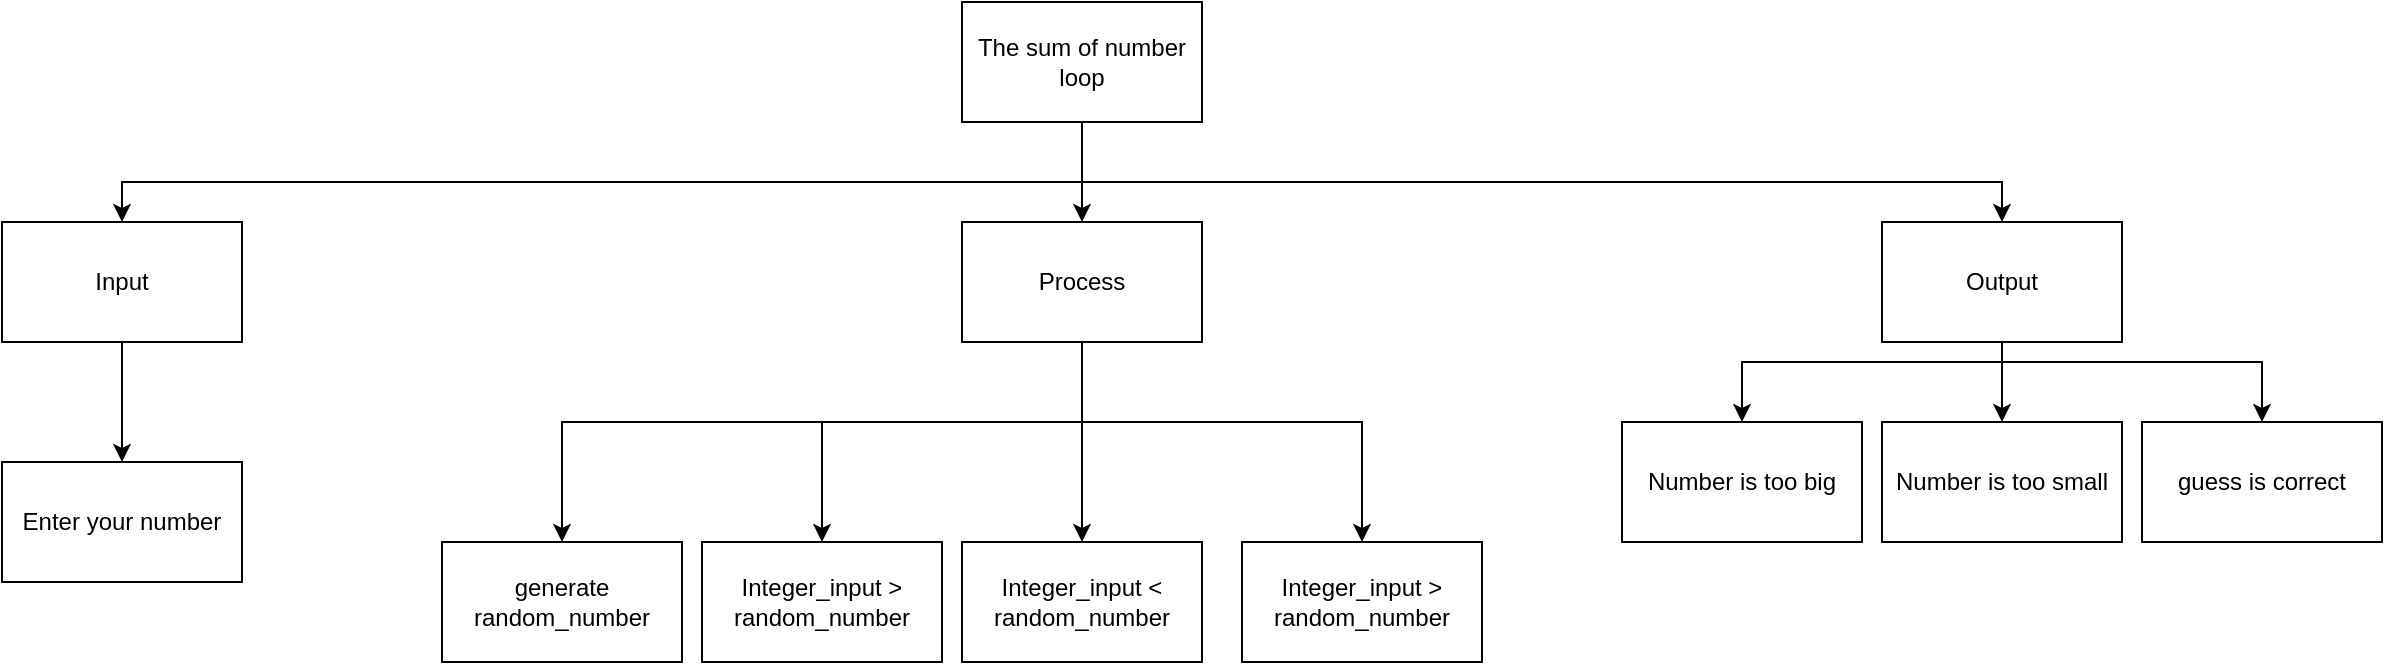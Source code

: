 <mxfile>
    <diagram id="Ek28gAYluiZjqxpAqC49" name="Page-1">
        <mxGraphModel dx="1581" dy="1817" grid="1" gridSize="10" guides="1" tooltips="1" connect="1" arrows="1" fold="1" page="1" pageScale="1" pageWidth="827" pageHeight="1169" math="0" shadow="0">
            <root>
                <mxCell id="0"/>
                <mxCell id="1" parent="0"/>
                <mxCell id="2" style="edgeStyle=none;html=1;entryX=0.5;entryY=0;entryDx=0;entryDy=0;rounded=0;" parent="1" source="5" target="8" edge="1">
                    <mxGeometry relative="1" as="geometry"/>
                </mxCell>
                <mxCell id="3" style="edgeStyle=none;rounded=0;html=1;entryX=0.5;entryY=0;entryDx=0;entryDy=0;" parent="1" target="6" edge="1">
                    <mxGeometry relative="1" as="geometry">
                        <mxPoint x="260" y="-390.0" as="sourcePoint"/>
                        <Array as="points">
                            <mxPoint x="-220" y="-390"/>
                        </Array>
                    </mxGeometry>
                </mxCell>
                <mxCell id="4" style="edgeStyle=none;rounded=0;html=1;entryX=0.5;entryY=0;entryDx=0;entryDy=0;" parent="1" target="10" edge="1">
                    <mxGeometry relative="1" as="geometry">
                        <mxPoint x="260" y="-390.0" as="sourcePoint"/>
                        <Array as="points">
                            <mxPoint x="480" y="-390"/>
                            <mxPoint x="720" y="-390"/>
                        </Array>
                    </mxGeometry>
                </mxCell>
                <mxCell id="5" value="The sum of number loop" style="rounded=0;whiteSpace=wrap;html=1;" parent="1" vertex="1">
                    <mxGeometry x="200" y="-480" width="120" height="60" as="geometry"/>
                </mxCell>
                <mxCell id="18" value="" style="edgeStyle=none;html=1;" parent="1" source="6" target="11" edge="1">
                    <mxGeometry relative="1" as="geometry"/>
                </mxCell>
                <mxCell id="6" value="Input" style="rounded=0;whiteSpace=wrap;html=1;" parent="1" vertex="1">
                    <mxGeometry x="-280" y="-370" width="120" height="60" as="geometry"/>
                </mxCell>
                <mxCell id="34" style="edgeStyle=none;html=1;rounded=0;" parent="1" target="19" edge="1">
                    <mxGeometry relative="1" as="geometry">
                        <mxPoint x="260" y="-270" as="sourcePoint"/>
                        <Array as="points">
                            <mxPoint x="400" y="-270"/>
                        </Array>
                    </mxGeometry>
                </mxCell>
                <mxCell id="35" style="edgeStyle=none;html=1;entryX=0.5;entryY=0;entryDx=0;entryDy=0;" parent="1" source="8" target="20" edge="1">
                    <mxGeometry relative="1" as="geometry"/>
                </mxCell>
                <mxCell id="36" style="edgeStyle=none;html=1;entryX=0.5;entryY=0;entryDx=0;entryDy=0;rounded=0;" parent="1" target="30" edge="1">
                    <mxGeometry relative="1" as="geometry">
                        <mxPoint x="260" y="-270" as="sourcePoint"/>
                        <Array as="points">
                            <mxPoint x="130" y="-270"/>
                        </Array>
                    </mxGeometry>
                </mxCell>
                <mxCell id="37" style="edgeStyle=none;html=1;entryX=0.5;entryY=0;entryDx=0;entryDy=0;rounded=0;" parent="1" target="24" edge="1">
                    <mxGeometry relative="1" as="geometry">
                        <mxPoint x="260" y="-270" as="sourcePoint"/>
                        <Array as="points">
                            <mxPoint y="-270"/>
                        </Array>
                    </mxGeometry>
                </mxCell>
                <mxCell id="8" value="Process" style="rounded=0;whiteSpace=wrap;html=1;" parent="1" vertex="1">
                    <mxGeometry x="200" y="-370" width="120" height="60" as="geometry"/>
                </mxCell>
                <mxCell id="9" style="edgeStyle=none;rounded=0;html=1;" parent="1" target="14" edge="1">
                    <mxGeometry relative="1" as="geometry">
                        <mxPoint x="640" y="-300" as="sourcePoint"/>
                        <Array as="points">
                            <mxPoint x="850" y="-300"/>
                        </Array>
                    </mxGeometry>
                </mxCell>
                <mxCell id="26" style="edgeStyle=none;html=1;entryX=0.5;entryY=0;entryDx=0;entryDy=0;rounded=0;" parent="1" target="25" edge="1">
                    <mxGeometry relative="1" as="geometry">
                        <mxPoint x="660" y="-300" as="sourcePoint"/>
                        <Array as="points">
                            <mxPoint x="590" y="-300"/>
                        </Array>
                    </mxGeometry>
                </mxCell>
                <mxCell id="33" style="edgeStyle=none;html=1;entryX=0.5;entryY=0;entryDx=0;entryDy=0;" parent="1" source="10" target="31" edge="1">
                    <mxGeometry relative="1" as="geometry"/>
                </mxCell>
                <mxCell id="10" value="Output" style="rounded=0;whiteSpace=wrap;html=1;" parent="1" vertex="1">
                    <mxGeometry x="660" y="-370" width="120" height="60" as="geometry"/>
                </mxCell>
                <mxCell id="11" value="Enter your number" style="rounded=0;whiteSpace=wrap;html=1;" parent="1" vertex="1">
                    <mxGeometry x="-280" y="-250" width="120" height="60" as="geometry"/>
                </mxCell>
                <mxCell id="14" value="guess is correct" style="rounded=0;whiteSpace=wrap;html=1;" parent="1" vertex="1">
                    <mxGeometry x="790" y="-270" width="120" height="60" as="geometry"/>
                </mxCell>
                <mxCell id="19" value="Integer_input &amp;gt; random_number" style="rounded=0;whiteSpace=wrap;html=1;" parent="1" vertex="1">
                    <mxGeometry x="340" y="-210" width="120" height="60" as="geometry"/>
                </mxCell>
                <mxCell id="20" value="Integer_input &amp;lt; random_number" style="rounded=0;whiteSpace=wrap;html=1;" parent="1" vertex="1">
                    <mxGeometry x="200" y="-210" width="120" height="60" as="geometry"/>
                </mxCell>
                <mxCell id="24" value="generate random_number" style="rounded=0;whiteSpace=wrap;html=1;" parent="1" vertex="1">
                    <mxGeometry x="-60" y="-210" width="120" height="60" as="geometry"/>
                </mxCell>
                <mxCell id="25" value="Number is too big" style="rounded=0;whiteSpace=wrap;html=1;" parent="1" vertex="1">
                    <mxGeometry x="530" y="-270" width="120" height="60" as="geometry"/>
                </mxCell>
                <mxCell id="30" value="Integer_input &amp;gt; random_number" style="rounded=0;whiteSpace=wrap;html=1;" parent="1" vertex="1">
                    <mxGeometry x="70" y="-210" width="120" height="60" as="geometry"/>
                </mxCell>
                <mxCell id="31" value="Number is too small" style="rounded=0;whiteSpace=wrap;html=1;" parent="1" vertex="1">
                    <mxGeometry x="660" y="-270" width="120" height="60" as="geometry"/>
                </mxCell>
            </root>
        </mxGraphModel>
    </diagram>
</mxfile>